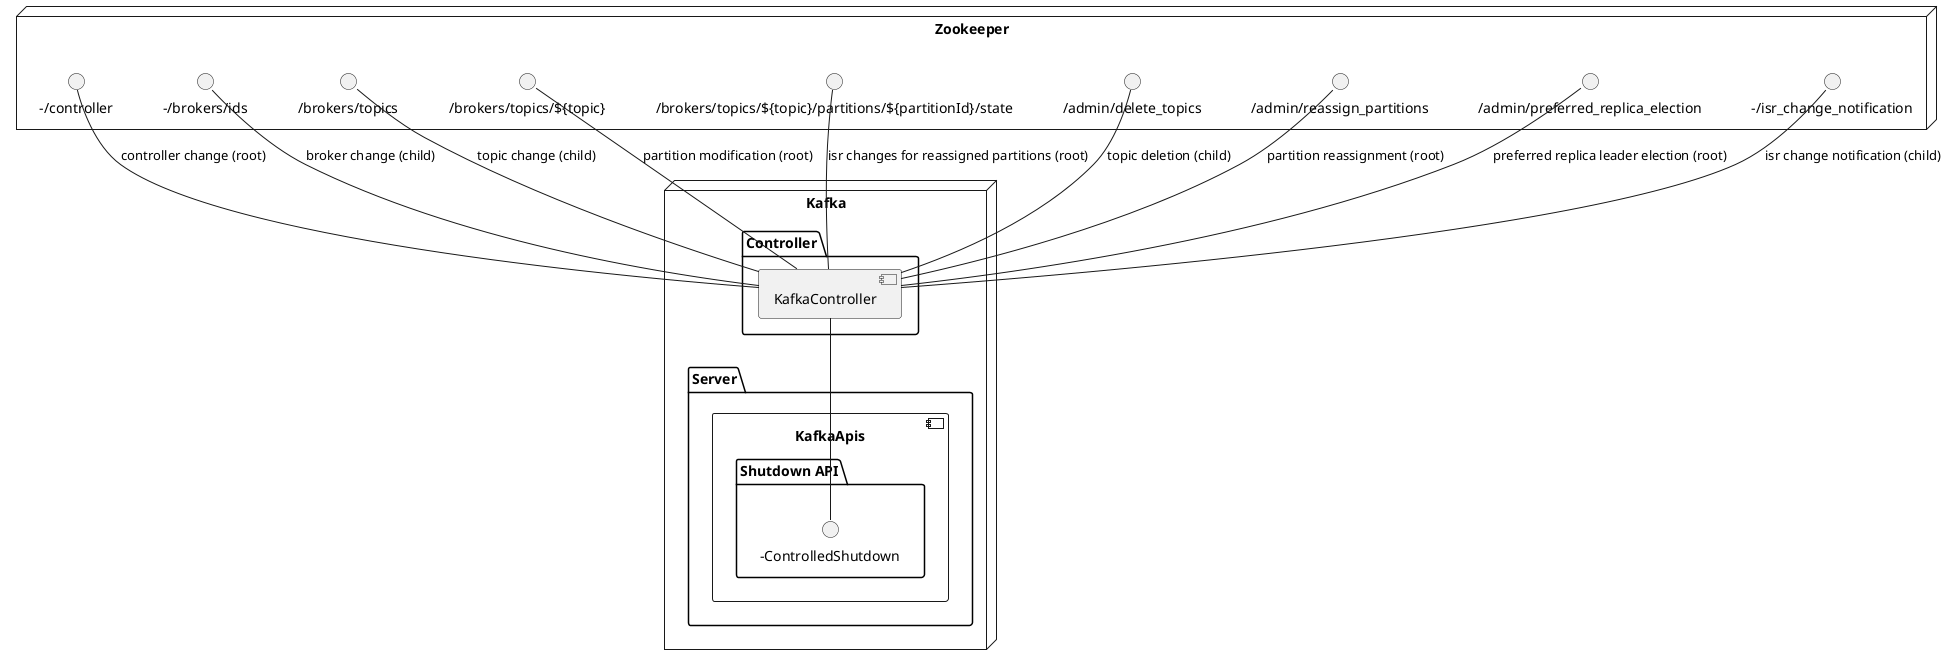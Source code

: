 @startuml
skinparam componentStyle uml2

node Zookeeper {
    () "-/controller" as zk_controller

    () "-/brokers/ids" as zk_broker_ids
    () "/brokers/topics" as zk_broker_topics
    () "/brokers/topics/${topic}" as zk_broker_topic
    () "/brokers/topics/${topic}/partitions/${partitionId}/state" as zk_broker_topic_partition_leader_and_isr

    () "/admin/delete_topics" as zk_admin_delete_topics
    () "/admin/reassign_partitions" as zk_admin_reassign_partitions
    () "/admin/preferred_replica_election" as zk_admin_preferred_replica_leader_election

    () "-/isr_change_notification" as zk_isr_change_notification
}

node Kafka {
    package Server {
        component KafkaApis {
            package "Shutdown API" {
                () "-ControlledShutdown" as kafkaapis_controlled_shutdown
            }
        }
    }

    package Controller {
            zk_controller -- [KafkaController] : controller change (root)

        zk_broker_ids -- [KafkaController] : broker change (child)
        zk_broker_topics -- [KafkaController] : topic change (child)
        zk_broker_topic -- [KafkaController] : partition modification (root)
        zk_broker_topic_partition_leader_and_isr -- [KafkaController] : isr changes for reassigned partitions (root)

        zk_admin_delete_topics -- [KafkaController] : topic deletion (child)
        zk_admin_reassign_partitions -- [KafkaController] : partition reassignment (root)
        zk_admin_preferred_replica_leader_election -- [KafkaController] : preferred replica leader election (root)

        zk_isr_change_notification -- [KafkaController] : isr change notification (child)

        [KafkaController] -- kafkaapis_controlled_shutdown
    }
}

@enduml
